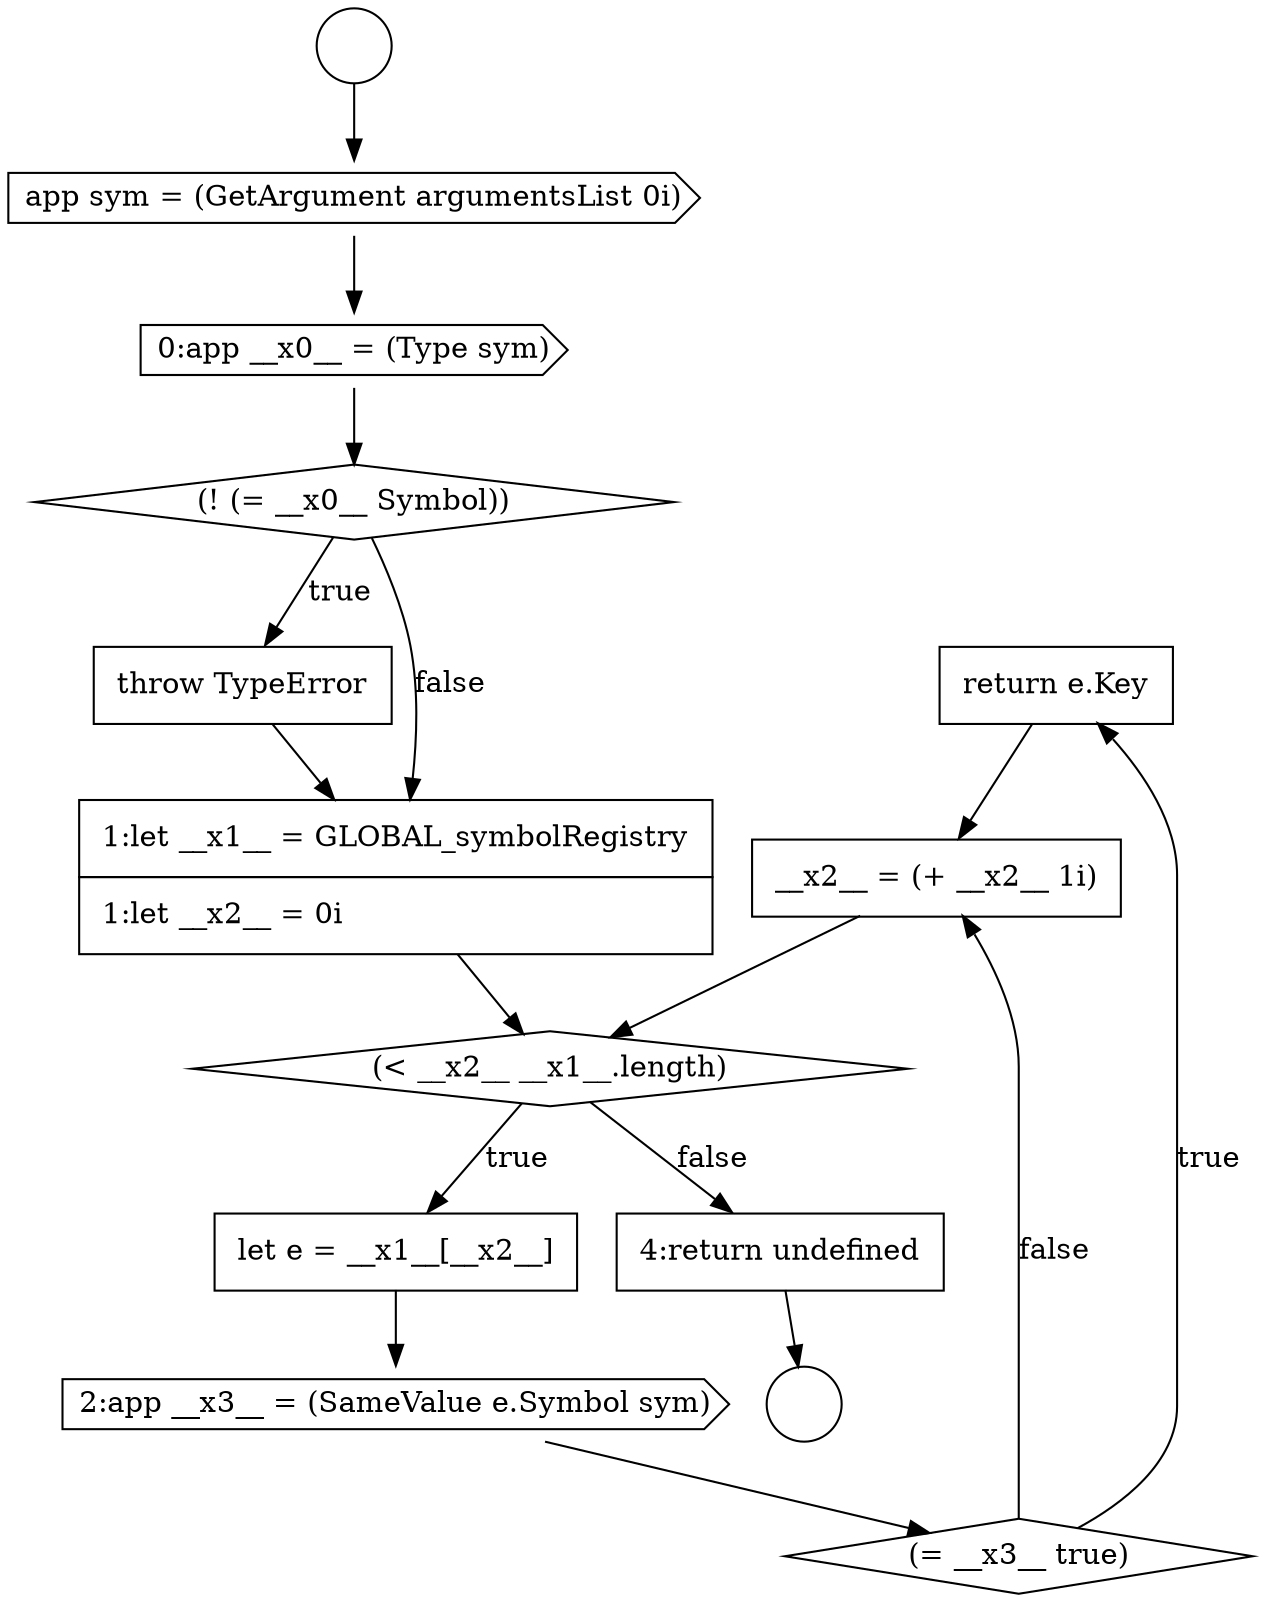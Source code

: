 digraph {
  node12767 [shape=none, margin=0, label=<<font color="black">
    <table border="0" cellborder="1" cellspacing="0" cellpadding="10">
      <tr><td align="left">return e.Key</td></tr>
    </table>
  </font>> color="black" fillcolor="white" style=filled]
  node12762 [shape=none, margin=0, label=<<font color="black">
    <table border="0" cellborder="1" cellspacing="0" cellpadding="10">
      <tr><td align="left">1:let __x1__ = GLOBAL_symbolRegistry</td></tr>
      <tr><td align="left">1:let __x2__ = 0i</td></tr>
    </table>
  </font>> color="black" fillcolor="white" style=filled]
  node12764 [shape=none, margin=0, label=<<font color="black">
    <table border="0" cellborder="1" cellspacing="0" cellpadding="10">
      <tr><td align="left">let e = __x1__[__x2__]</td></tr>
    </table>
  </font>> color="black" fillcolor="white" style=filled]
  node12768 [shape=none, margin=0, label=<<font color="black">
    <table border="0" cellborder="1" cellspacing="0" cellpadding="10">
      <tr><td align="left">__x2__ = (+ __x2__ 1i)</td></tr>
    </table>
  </font>> color="black" fillcolor="white" style=filled]
  node12756 [shape=circle label=" " color="black" fillcolor="white" style=filled]
  node12759 [shape=cds, label=<<font color="black">0:app __x0__ = (Type sym)</font>> color="black" fillcolor="white" style=filled]
  node12765 [shape=cds, label=<<font color="black">2:app __x3__ = (SameValue e.Symbol sym)</font>> color="black" fillcolor="white" style=filled]
  node12758 [shape=cds, label=<<font color="black">app sym = (GetArgument argumentsList 0i)</font>> color="black" fillcolor="white" style=filled]
  node12766 [shape=diamond, label=<<font color="black">(= __x3__ true)</font>> color="black" fillcolor="white" style=filled]
  node12761 [shape=none, margin=0, label=<<font color="black">
    <table border="0" cellborder="1" cellspacing="0" cellpadding="10">
      <tr><td align="left">throw TypeError</td></tr>
    </table>
  </font>> color="black" fillcolor="white" style=filled]
  node12763 [shape=diamond, label=<<font color="black">(&lt; __x2__ __x1__.length)</font>> color="black" fillcolor="white" style=filled]
  node12757 [shape=circle label=" " color="black" fillcolor="white" style=filled]
  node12760 [shape=diamond, label=<<font color="black">(! (= __x0__ Symbol))</font>> color="black" fillcolor="white" style=filled]
  node12769 [shape=none, margin=0, label=<<font color="black">
    <table border="0" cellborder="1" cellspacing="0" cellpadding="10">
      <tr><td align="left">4:return undefined</td></tr>
    </table>
  </font>> color="black" fillcolor="white" style=filled]
  node12759 -> node12760 [ color="black"]
  node12769 -> node12757 [ color="black"]
  node12768 -> node12763 [ color="black"]
  node12765 -> node12766 [ color="black"]
  node12763 -> node12764 [label=<<font color="black">true</font>> color="black"]
  node12763 -> node12769 [label=<<font color="black">false</font>> color="black"]
  node12764 -> node12765 [ color="black"]
  node12756 -> node12758 [ color="black"]
  node12760 -> node12761 [label=<<font color="black">true</font>> color="black"]
  node12760 -> node12762 [label=<<font color="black">false</font>> color="black"]
  node12767 -> node12768 [ color="black"]
  node12762 -> node12763 [ color="black"]
  node12758 -> node12759 [ color="black"]
  node12761 -> node12762 [ color="black"]
  node12766 -> node12767 [label=<<font color="black">true</font>> color="black"]
  node12766 -> node12768 [label=<<font color="black">false</font>> color="black"]
}
